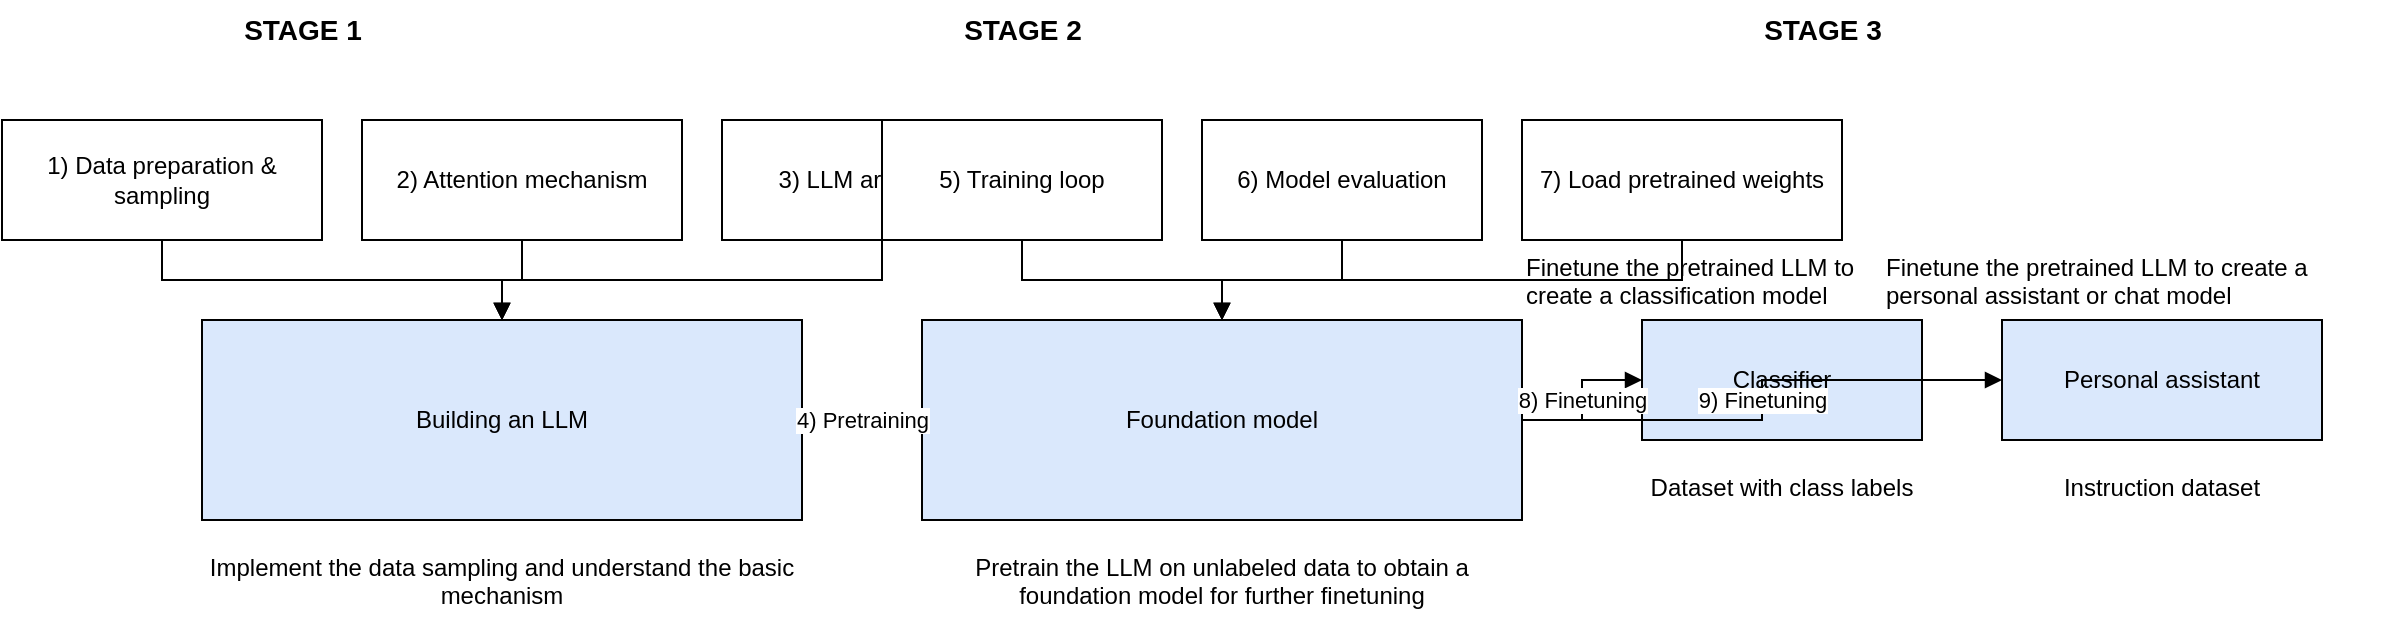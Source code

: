 <?xml version="1.0" encoding="UTF-8"?>
<mxfile version="20.1.2">
  <diagram name="Page-1" id="diagram-1">
    <mxGraphModel dx="1280" dy="800" grid="1" gridSize="10" guides="1">
      <root>
        <mxCell id="0"/>
        <mxCell id="1" parent="0"/>
        <!-- Stage Labels -->
        <mxCell id="2" value="STAGE 1" style="text;html=1;fontSize=14;fontStyle=1;align=center;verticalAlign=middle;" vertex="1" parent="1">
          <mxGeometry x="200" y="20" width="100" height="30" as="geometry"/>
        </mxCell>
        <mxCell id="12" value="STAGE 2" style="text;html=1;fontSize=14;fontStyle=1;align=center;verticalAlign=middle;" vertex="1" parent="1">
          <mxGeometry x="560" y="20" width="100" height="30" as="geometry"/>
        </mxCell>
        <mxCell id="22" value="STAGE 3" style="text;html=1;fontSize=14;fontStyle=1;align=center;verticalAlign=middle;" vertex="1" parent="1">
          <mxGeometry x="960" y="20" width="100" height="30" as="geometry"/>
        </mxCell>
        <!-- Stage 1 boxes -->
        <mxCell id="3" value="1) Data preparation &amp; sampling" style="rounded=0;whiteSpace=wrap;html=1;strokeColor=#000000;fillColor=#ffffff;" vertex="1" parent="1">
          <mxGeometry x="100" y="80" width="160" height="60" as="geometry"/>
        </mxCell>
        <mxCell id="4" value="2) Attention mechanism" style="rounded=0;whiteSpace=wrap;html=1;strokeColor=#000000;fillColor=#ffffff;" vertex="1" parent="1">
          <mxGeometry x="280" y="80" width="160" height="60" as="geometry"/>
        </mxCell>
        <mxCell id="5" value="3) LLM architecture" style="rounded=0;whiteSpace=wrap;html=1;strokeColor=#000000;fillColor=#ffffff;" vertex="1" parent="1">
          <mxGeometry x="460" y="80" width="160" height="60" as="geometry"/>
        </mxCell>
        <!-- Building an LLM -->
        <mxCell id="6" value="Building an LLM" style="rounded=0;whiteSpace=wrap;html=1;strokeColor=#000000;fillColor=#dae8fc;" vertex="1" parent="1">
          <mxGeometry x="200" y="180" width="300" height="100" as="geometry"/>
        </mxCell>
        <!-- Supporting text Stage 1 -->
        <mxCell id="7" value="Implement the data sampling and understand the basic mechanism" style="text;html=1;align=center;verticalAlign=top;whiteSpace=wrap;" vertex="1" parent="1">
          <mxGeometry x="200" y="290" width="300" height="40" as="geometry"/>
        </mxCell>
        <!-- Arrows Stage 1 -->
        <mxCell id="8" style="edgeStyle=orthogonalEdgeStyle;rounded=0;html=1;endArrow=block;" edge="1" parent="1" source="3" target="6">
          <mxGeometry relative="1" as="geometry"/>
        </mxCell>
        <mxCell id="9" style="edgeStyle=orthogonalEdgeStyle;rounded=0;html=1;endArrow=block;" edge="1" parent="1" source="4" target="6">
          <mxGeometry relative="1" as="geometry"/>
        </mxCell>
        <mxCell id="10" style="edgeStyle=orthogonalEdgeStyle;rounded=0;html=1;endArrow=block;" edge="1" parent="1" source="5" target="6">
          <mxGeometry relative="1" as="geometry"/>
        </mxCell>
        <!-- Stage 2 boxes -->
        <mxCell id="15" value="5) Training loop" style="rounded=0;whiteSpace=wrap;html=1;strokeColor=#000000;fillColor=#ffffff;" vertex="1" parent="1">
          <mxGeometry x="540" y="80" width="140" height="60" as="geometry"/>
        </mxCell>
        <mxCell id="16" value="6) Model evaluation" style="rounded=0;whiteSpace=wrap;html=1;strokeColor=#000000;fillColor=#ffffff;" vertex="1" parent="1">
          <mxGeometry x="700" y="80" width="140" height="60" as="geometry"/>
        </mxCell>
        <mxCell id="17" value="7) Load pretrained weights" style="rounded=0;whiteSpace=wrap;html=1;strokeColor=#000000;fillColor=#ffffff;" vertex="1" parent="1">
          <mxGeometry x="860" y="80" width="160" height="60" as="geometry"/>
        </mxCell>
        <!-- Foundation model -->
        <mxCell id="13" value="Foundation model" style="rounded=0;whiteSpace=wrap;html=1;strokeColor=#000000;fillColor=#dae8fc;" vertex="1" parent="1">
          <mxGeometry x="560" y="180" width="300" height="100" as="geometry"/>
        </mxCell>
        <mxCell id="14" value="Pretrain the LLM on unlabeled data to obtain a foundation model for further finetuning" style="text;html=1;align=center;verticalAlign=top;whiteSpace=wrap;" vertex="1" parent="1">
          <mxGeometry x="560" y="290" width="300" height="40" as="geometry"/>
        </mxCell>
        <!-- Arrows Stage 2 -->
        <mxCell id="18" style="edgeStyle=orthogonalEdgeStyle;rounded=0;html=1;endArrow=block;" edge="1" parent="1" source="15" target="13">
          <mxGeometry relative="1" as="geometry"/>
        </mxCell>
        <mxCell id="19" style="edgeStyle=orthogonalEdgeStyle;rounded=0;html=1;endArrow=block;" edge="1" parent="1" source="16" target="13">
          <mxGeometry relative="1" as="geometry"/>
        </mxCell>
        <mxCell id="20" style="edgeStyle=orthogonalEdgeStyle;rounded=0;html=1;endArrow=block;" edge="1" parent="1" source="17" target="13">
          <mxGeometry relative="1" as="geometry"/>
        </mxCell>
        <mxCell id="21" value="4) Pretraining" style="edgeStyle=orthogonalEdgeStyle;rounded=0;html=1;align=center;" edge="1" parent="1" source="6" target="13">
          <mxGeometry relative="1" as="geometry"/>
        </mxCell>
        <!-- Stage 3 boxes -->
        <mxCell id="23" value="Classifier" style="rounded=0;whiteSpace=wrap;html=1;strokeColor=#000000;fillColor=#dae8fc;" vertex="1" parent="1">
          <mxGeometry x="920" y="180" width="140" height="60" as="geometry"/>
        </mxCell>
        <mxCell id="26" value="Personal assistant" style="rounded=0;whiteSpace=wrap;html=1;strokeColor=#000000;fillColor=#dae8fc;" vertex="1" parent="1">
          <mxGeometry x="1100" y="180" width="160" height="60" as="geometry"/>
        </mxCell>
        <!-- Arrows Stage 3 -->
        <mxCell id="24" value="8) Finetuning" style="edgeStyle=orthogonalEdgeStyle;rounded=0;html=1;endArrow=block;align=center;" edge="1" parent="1" source="13" target="23">
          <mxGeometry relative="1" as="geometry"/>
        </mxCell>
        <mxCell id="27" value="9) Finetuning" style="edgeStyle=orthogonalEdgeStyle;rounded=0;html=1;endArrow=block;align=center;" edge="1" parent="1" source="13" target="26">
          <mxGeometry relative="1" as="geometry"/>
        </mxCell>
        <!-- Supporting text Stage 3 -->
        <mxCell id="29" value="Finetune the pretrained LLM to create a classification model" style="text;html=1;align=left;whiteSpace=wrap;" vertex="1" parent="1">
          <mxGeometry x="860" y="140" width="200" height="30" as="geometry"/>
        </mxCell>
        <mxCell id="30" value="Finetune the pretrained LLM to create a personal assistant or chat model" style="text;html=1;align=left;whiteSpace=wrap;" vertex="1" parent="1">
          <mxGeometry x="1040" y="140" width="260" height="30" as="geometry"/>
        </mxCell>
        <!-- Dataset annotations -->
        <mxCell id="25" value="Dataset with class labels" style="text;html=1;align=center;whiteSpace=wrap;" vertex="1" parent="1">
          <mxGeometry x="920" y="250" width="140" height="20" as="geometry"/>
        </mxCell>
        <mxCell id="28" value="Instruction dataset" style="text;html=1;align=center;whiteSpace=wrap;" vertex="1" parent="1">
          <mxGeometry x="1100" y="250" width="160" height="20" as="geometry"/>
        </mxCell>
      </root>
    </mxGraphModel>
  </diagram>
</mxfile>
